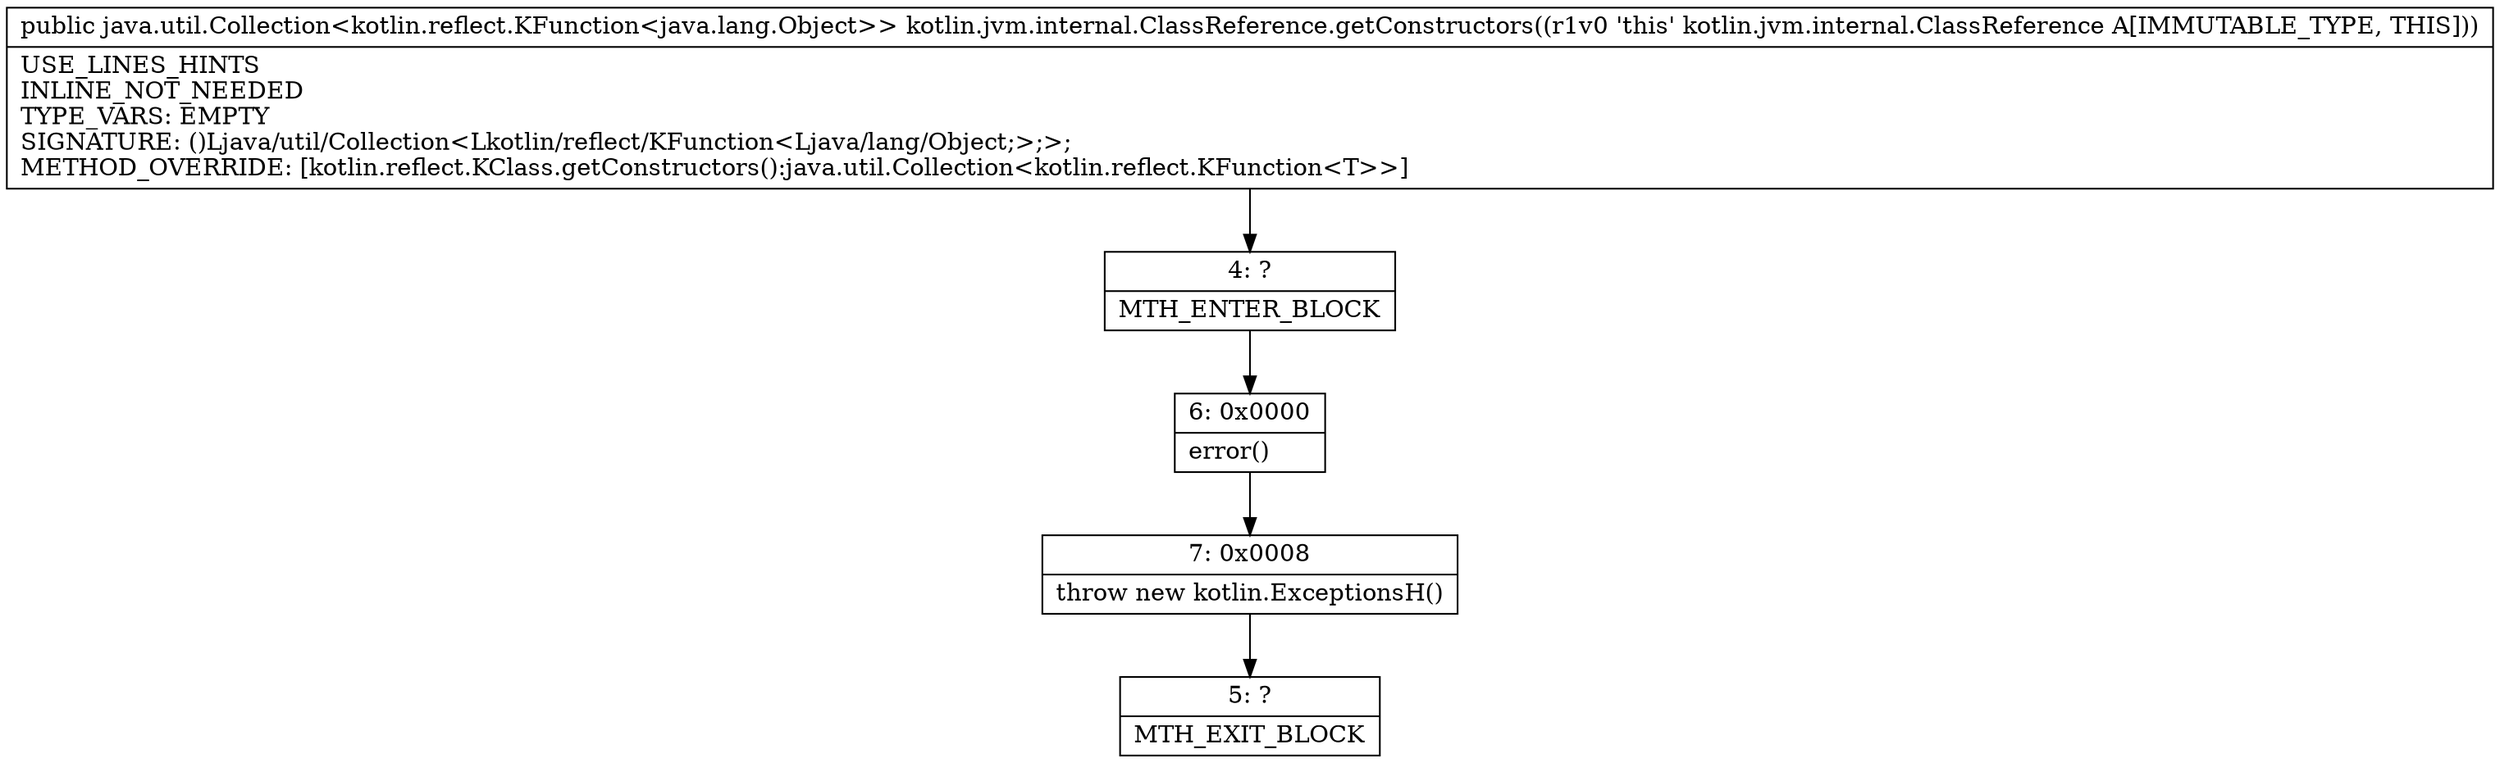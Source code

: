 digraph "CFG forkotlin.jvm.internal.ClassReference.getConstructors()Ljava\/util\/Collection;" {
Node_4 [shape=record,label="{4\:\ ?|MTH_ENTER_BLOCK\l}"];
Node_6 [shape=record,label="{6\:\ 0x0000|error()\l}"];
Node_7 [shape=record,label="{7\:\ 0x0008|throw new kotlin.ExceptionsH()\l}"];
Node_5 [shape=record,label="{5\:\ ?|MTH_EXIT_BLOCK\l}"];
MethodNode[shape=record,label="{public java.util.Collection\<kotlin.reflect.KFunction\<java.lang.Object\>\> kotlin.jvm.internal.ClassReference.getConstructors((r1v0 'this' kotlin.jvm.internal.ClassReference A[IMMUTABLE_TYPE, THIS]))  | USE_LINES_HINTS\lINLINE_NOT_NEEDED\lTYPE_VARS: EMPTY\lSIGNATURE: ()Ljava\/util\/Collection\<Lkotlin\/reflect\/KFunction\<Ljava\/lang\/Object;\>;\>;\lMETHOD_OVERRIDE: [kotlin.reflect.KClass.getConstructors():java.util.Collection\<kotlin.reflect.KFunction\<T\>\>]\l}"];
MethodNode -> Node_4;Node_4 -> Node_6;
Node_6 -> Node_7;
Node_7 -> Node_5;
}

